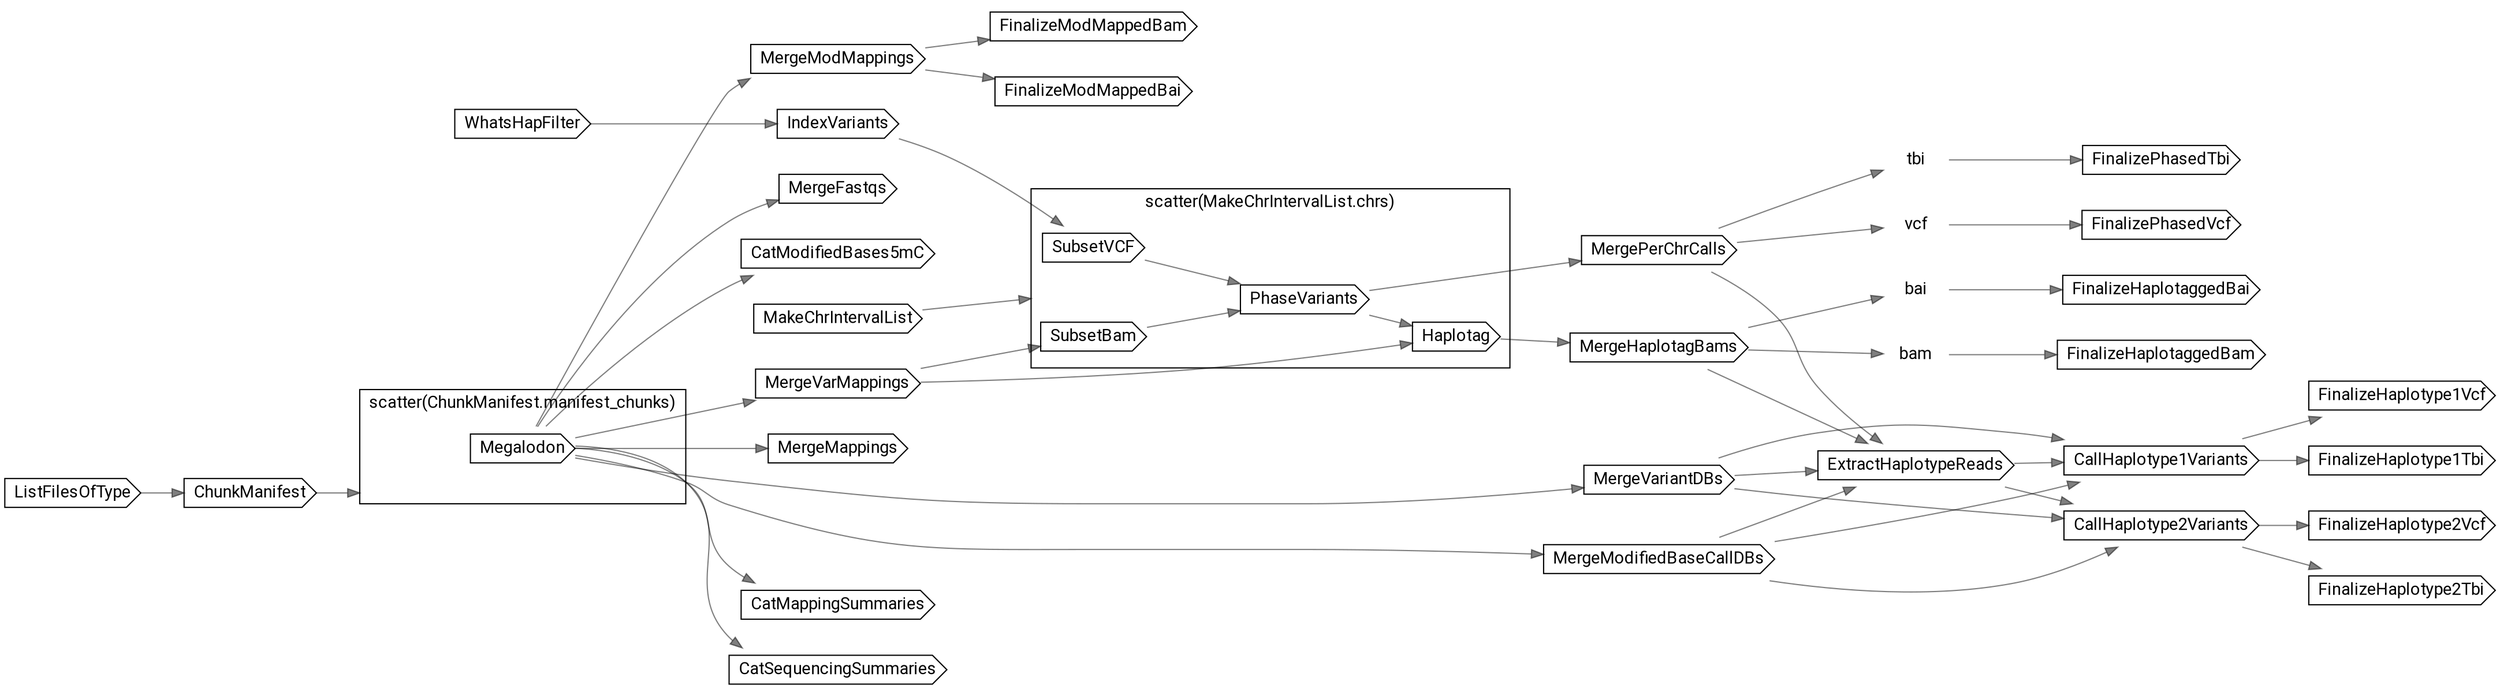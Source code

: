 // ONTMethylation
digraph {
	compound=true rankdir=LR
	node [fontname=Roboto]
	edge [color="#00000080"]
	"call-ListFilesOfType" [label=ListFilesOfType shape=cds]
	"call-ChunkManifest" [label=ChunkManifest shape=cds]
	subgraph "cluster-scatter-L42C5-manifest_chunk" {
		fontname=Roboto label="scatter(ChunkManifest.manifest_chunks)" rank=same
		"call-Megalodon" [label=Megalodon shape=cds]
		"scatter-L42C5-manifest_chunk" [label="" height=0 margin=0 style=invis width=0]
	}
	"call-MergeVariantDBs" [label=MergeVariantDBs shape=cds]
	"call-MergeModifiedBaseCallDBs" [label=MergeModifiedBaseCallDBs shape=cds]
	"call-MergeFastqs" [label=MergeFastqs shape=cds]
	"call-CatModifiedBases5mC" [label=CatModifiedBases5mC shape=cds]
	"call-CatMappingSummaries" [label=CatMappingSummaries shape=cds]
	"call-CatSequencingSummaries" [label=CatSequencingSummaries shape=cds]
	"call-MergeMappings" [label=MergeMappings shape=cds]
	"call-MergeModMappings" [label=MergeModMappings shape=cds]
	"call-MergeVarMappings" [label=MergeVarMappings shape=cds]
	"call-WhatsHapFilter" [label=WhatsHapFilter shape=cds]
	"call-IndexVariants" [label=IndexVariants shape=cds]
	"call-MakeChrIntervalList" [label=MakeChrIntervalList shape=cds]
	subgraph "cluster-scatter-L91C5-c" {
		fontname=Roboto label="scatter(MakeChrIntervalList.chrs)" rank=same
		"call-SubsetBam" [label=SubsetBam shape=cds]
		"call-SubsetVCF" [label=SubsetVCF shape=cds]
		"call-PhaseVariants" [label=PhaseVariants shape=cds]
		"call-Haplotag" [label=Haplotag shape=cds]
		"scatter-L91C5-c" [label="" height=0 margin=0 style=invis width=0]
	}
	"call-MergePerChrCalls" [label=MergePerChrCalls shape=cds]
	"call-MergeHaplotagBams" [label=MergeHaplotagBams shape=cds]
	"call-ExtractHaplotypeReads" [label=ExtractHaplotypeReads shape=cds]
	"call-CallHaplotype1Variants" [label=CallHaplotype1Variants shape=cds]
	"call-CallHaplotype2Variants" [label=CallHaplotype2Variants shape=cds]
	"decl-vcf" [label=vcf shape=plaintext]
	"decl-tbi" [label=tbi shape=plaintext]
	"decl-bam" [label=bam shape=plaintext]
	"decl-bai" [label=bai shape=plaintext]
	"call-FinalizePhasedVcf" [label=FinalizePhasedVcf shape=cds]
	"call-FinalizePhasedTbi" [label=FinalizePhasedTbi shape=cds]
	"call-FinalizeModMappedBam" [label=FinalizeModMappedBam shape=cds]
	"call-FinalizeModMappedBai" [label=FinalizeModMappedBai shape=cds]
	"call-FinalizeHaplotaggedBam" [label=FinalizeHaplotaggedBam shape=cds]
	"call-FinalizeHaplotaggedBai" [label=FinalizeHaplotaggedBai shape=cds]
	"call-FinalizeHaplotype1Vcf" [label=FinalizeHaplotype1Vcf shape=cds]
	"call-FinalizeHaplotype1Tbi" [label=FinalizeHaplotype1Tbi shape=cds]
	"call-FinalizeHaplotype2Vcf" [label=FinalizeHaplotype2Vcf shape=cds]
	"call-FinalizeHaplotype2Tbi" [label=FinalizeHaplotype2Tbi shape=cds]
	"call-ListFilesOfType" -> "call-ChunkManifest"
	"call-ChunkManifest" -> "scatter-L42C5-manifest_chunk" [lhead="cluster-scatter-L42C5-manifest_chunk"]
	"call-Megalodon" -> "call-MergeVariantDBs"
	"call-Megalodon" -> "call-MergeModifiedBaseCallDBs"
	"call-Megalodon" -> "call-MergeFastqs"
	"call-Megalodon" -> "call-CatModifiedBases5mC"
	"call-Megalodon" -> "call-CatMappingSummaries"
	"call-Megalodon" -> "call-CatSequencingSummaries"
	"call-Megalodon" -> "call-MergeMappings"
	"call-Megalodon" -> "call-MergeModMappings"
	"call-Megalodon" -> "call-MergeVarMappings"
	"call-WhatsHapFilter" -> "call-IndexVariants"
	"call-MakeChrIntervalList" -> "scatter-L91C5-c" [lhead="cluster-scatter-L91C5-c"]
	"call-MergeVarMappings" -> "call-SubsetBam"
	"call-IndexVariants" -> "call-SubsetVCF"
	"call-SubsetBam" -> "call-PhaseVariants"
	"call-SubsetVCF" -> "call-PhaseVariants"
	"call-MergeVarMappings" -> "call-Haplotag"
	"call-PhaseVariants" -> "call-Haplotag"
	"call-PhaseVariants" -> "call-MergePerChrCalls"
	"call-Haplotag" -> "call-MergeHaplotagBams"
	"call-MergeHaplotagBams" -> "call-ExtractHaplotypeReads"
	"call-MergeVariantDBs" -> "call-ExtractHaplotypeReads"
	"call-MergePerChrCalls" -> "call-ExtractHaplotypeReads"
	"call-MergeModifiedBaseCallDBs" -> "call-ExtractHaplotypeReads"
	"call-MergeModifiedBaseCallDBs" -> "call-CallHaplotype1Variants"
	"call-MergeVariantDBs" -> "call-CallHaplotype1Variants"
	"call-ExtractHaplotypeReads" -> "call-CallHaplotype1Variants"
	"call-MergeModifiedBaseCallDBs" -> "call-CallHaplotype2Variants"
	"call-MergeVariantDBs" -> "call-CallHaplotype2Variants"
	"call-ExtractHaplotypeReads" -> "call-CallHaplotype2Variants"
	"call-MergePerChrCalls" -> "decl-vcf"
	"call-MergePerChrCalls" -> "decl-tbi"
	"call-MergeHaplotagBams" -> "decl-bam"
	"call-MergeHaplotagBams" -> "decl-bai"
	"decl-vcf" -> "call-FinalizePhasedVcf"
	"decl-tbi" -> "call-FinalizePhasedTbi"
	"call-MergeModMappings" -> "call-FinalizeModMappedBam"
	"call-MergeModMappings" -> "call-FinalizeModMappedBai"
	"decl-bam" -> "call-FinalizeHaplotaggedBam"
	"decl-bai" -> "call-FinalizeHaplotaggedBai"
	"call-CallHaplotype1Variants" -> "call-FinalizeHaplotype1Vcf"
	"call-CallHaplotype1Variants" -> "call-FinalizeHaplotype1Tbi"
	"call-CallHaplotype2Variants" -> "call-FinalizeHaplotype2Vcf"
	"call-CallHaplotype2Variants" -> "call-FinalizeHaplotype2Tbi"
}
